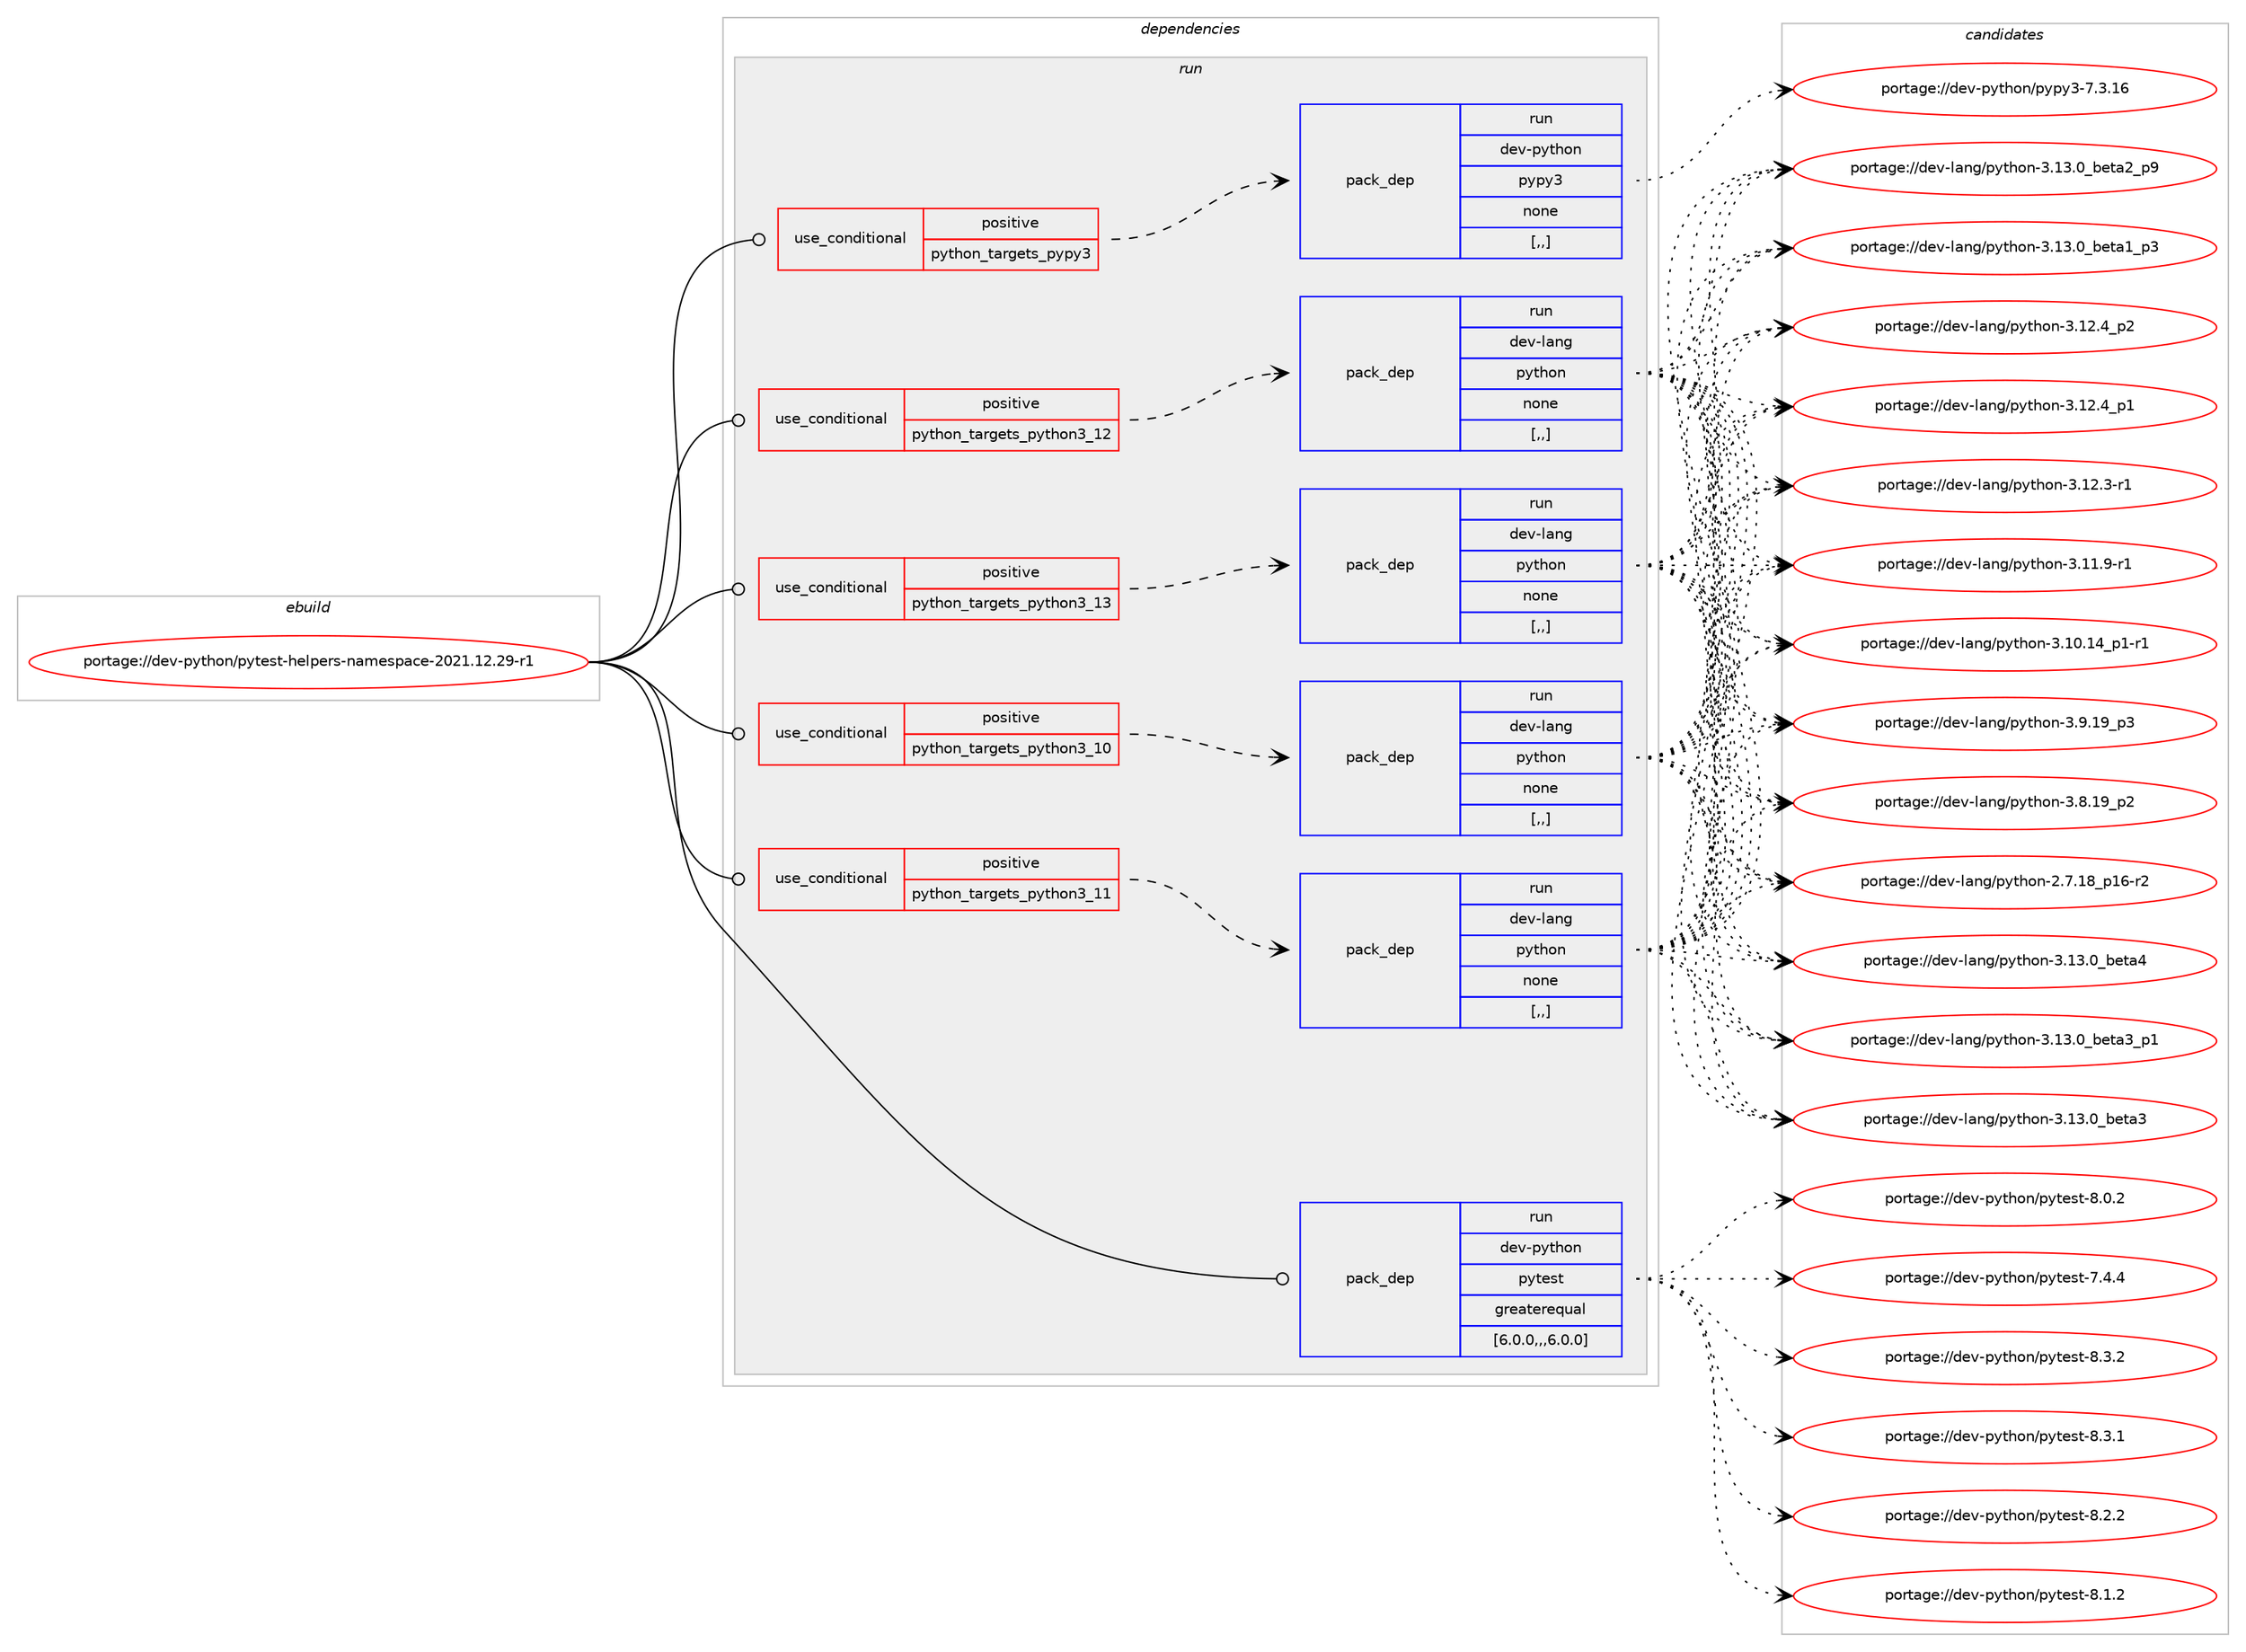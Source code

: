 digraph prolog {

# *************
# Graph options
# *************

newrank=true;
concentrate=true;
compound=true;
graph [rankdir=LR,fontname=Helvetica,fontsize=10,ranksep=1.5];#, ranksep=2.5, nodesep=0.2];
edge  [arrowhead=vee];
node  [fontname=Helvetica,fontsize=10];

# **********
# The ebuild
# **********

subgraph cluster_leftcol {
color=gray;
label=<<i>ebuild</i>>;
id [label="portage://dev-python/pytest-helpers-namespace-2021.12.29-r1", color=red, width=4, href="../dev-python/pytest-helpers-namespace-2021.12.29-r1.svg"];
}

# ****************
# The dependencies
# ****************

subgraph cluster_midcol {
color=gray;
label=<<i>dependencies</i>>;
subgraph cluster_compile {
fillcolor="#eeeeee";
style=filled;
label=<<i>compile</i>>;
}
subgraph cluster_compileandrun {
fillcolor="#eeeeee";
style=filled;
label=<<i>compile and run</i>>;
}
subgraph cluster_run {
fillcolor="#eeeeee";
style=filled;
label=<<i>run</i>>;
subgraph cond37961 {
dependency159310 [label=<<TABLE BORDER="0" CELLBORDER="1" CELLSPACING="0" CELLPADDING="4"><TR><TD ROWSPAN="3" CELLPADDING="10">use_conditional</TD></TR><TR><TD>positive</TD></TR><TR><TD>python_targets_pypy3</TD></TR></TABLE>>, shape=none, color=red];
subgraph pack120079 {
dependency159311 [label=<<TABLE BORDER="0" CELLBORDER="1" CELLSPACING="0" CELLPADDING="4" WIDTH="220"><TR><TD ROWSPAN="6" CELLPADDING="30">pack_dep</TD></TR><TR><TD WIDTH="110">run</TD></TR><TR><TD>dev-python</TD></TR><TR><TD>pypy3</TD></TR><TR><TD>none</TD></TR><TR><TD>[,,]</TD></TR></TABLE>>, shape=none, color=blue];
}
dependency159310:e -> dependency159311:w [weight=20,style="dashed",arrowhead="vee"];
}
id:e -> dependency159310:w [weight=20,style="solid",arrowhead="odot"];
subgraph cond37962 {
dependency159312 [label=<<TABLE BORDER="0" CELLBORDER="1" CELLSPACING="0" CELLPADDING="4"><TR><TD ROWSPAN="3" CELLPADDING="10">use_conditional</TD></TR><TR><TD>positive</TD></TR><TR><TD>python_targets_python3_10</TD></TR></TABLE>>, shape=none, color=red];
subgraph pack120080 {
dependency159313 [label=<<TABLE BORDER="0" CELLBORDER="1" CELLSPACING="0" CELLPADDING="4" WIDTH="220"><TR><TD ROWSPAN="6" CELLPADDING="30">pack_dep</TD></TR><TR><TD WIDTH="110">run</TD></TR><TR><TD>dev-lang</TD></TR><TR><TD>python</TD></TR><TR><TD>none</TD></TR><TR><TD>[,,]</TD></TR></TABLE>>, shape=none, color=blue];
}
dependency159312:e -> dependency159313:w [weight=20,style="dashed",arrowhead="vee"];
}
id:e -> dependency159312:w [weight=20,style="solid",arrowhead="odot"];
subgraph cond37963 {
dependency159314 [label=<<TABLE BORDER="0" CELLBORDER="1" CELLSPACING="0" CELLPADDING="4"><TR><TD ROWSPAN="3" CELLPADDING="10">use_conditional</TD></TR><TR><TD>positive</TD></TR><TR><TD>python_targets_python3_11</TD></TR></TABLE>>, shape=none, color=red];
subgraph pack120081 {
dependency159315 [label=<<TABLE BORDER="0" CELLBORDER="1" CELLSPACING="0" CELLPADDING="4" WIDTH="220"><TR><TD ROWSPAN="6" CELLPADDING="30">pack_dep</TD></TR><TR><TD WIDTH="110">run</TD></TR><TR><TD>dev-lang</TD></TR><TR><TD>python</TD></TR><TR><TD>none</TD></TR><TR><TD>[,,]</TD></TR></TABLE>>, shape=none, color=blue];
}
dependency159314:e -> dependency159315:w [weight=20,style="dashed",arrowhead="vee"];
}
id:e -> dependency159314:w [weight=20,style="solid",arrowhead="odot"];
subgraph cond37964 {
dependency159316 [label=<<TABLE BORDER="0" CELLBORDER="1" CELLSPACING="0" CELLPADDING="4"><TR><TD ROWSPAN="3" CELLPADDING="10">use_conditional</TD></TR><TR><TD>positive</TD></TR><TR><TD>python_targets_python3_12</TD></TR></TABLE>>, shape=none, color=red];
subgraph pack120082 {
dependency159317 [label=<<TABLE BORDER="0" CELLBORDER="1" CELLSPACING="0" CELLPADDING="4" WIDTH="220"><TR><TD ROWSPAN="6" CELLPADDING="30">pack_dep</TD></TR><TR><TD WIDTH="110">run</TD></TR><TR><TD>dev-lang</TD></TR><TR><TD>python</TD></TR><TR><TD>none</TD></TR><TR><TD>[,,]</TD></TR></TABLE>>, shape=none, color=blue];
}
dependency159316:e -> dependency159317:w [weight=20,style="dashed",arrowhead="vee"];
}
id:e -> dependency159316:w [weight=20,style="solid",arrowhead="odot"];
subgraph cond37965 {
dependency159318 [label=<<TABLE BORDER="0" CELLBORDER="1" CELLSPACING="0" CELLPADDING="4"><TR><TD ROWSPAN="3" CELLPADDING="10">use_conditional</TD></TR><TR><TD>positive</TD></TR><TR><TD>python_targets_python3_13</TD></TR></TABLE>>, shape=none, color=red];
subgraph pack120083 {
dependency159319 [label=<<TABLE BORDER="0" CELLBORDER="1" CELLSPACING="0" CELLPADDING="4" WIDTH="220"><TR><TD ROWSPAN="6" CELLPADDING="30">pack_dep</TD></TR><TR><TD WIDTH="110">run</TD></TR><TR><TD>dev-lang</TD></TR><TR><TD>python</TD></TR><TR><TD>none</TD></TR><TR><TD>[,,]</TD></TR></TABLE>>, shape=none, color=blue];
}
dependency159318:e -> dependency159319:w [weight=20,style="dashed",arrowhead="vee"];
}
id:e -> dependency159318:w [weight=20,style="solid",arrowhead="odot"];
subgraph pack120084 {
dependency159320 [label=<<TABLE BORDER="0" CELLBORDER="1" CELLSPACING="0" CELLPADDING="4" WIDTH="220"><TR><TD ROWSPAN="6" CELLPADDING="30">pack_dep</TD></TR><TR><TD WIDTH="110">run</TD></TR><TR><TD>dev-python</TD></TR><TR><TD>pytest</TD></TR><TR><TD>greaterequal</TD></TR><TR><TD>[6.0.0,,,6.0.0]</TD></TR></TABLE>>, shape=none, color=blue];
}
id:e -> dependency159320:w [weight=20,style="solid",arrowhead="odot"];
}
}

# **************
# The candidates
# **************

subgraph cluster_choices {
rank=same;
color=gray;
label=<<i>candidates</i>>;

subgraph choice120079 {
color=black;
nodesep=1;
choice10010111845112121116104111110471121211121215145554651464954 [label="portage://dev-python/pypy3-7.3.16", color=red, width=4,href="../dev-python/pypy3-7.3.16.svg"];
dependency159311:e -> choice10010111845112121116104111110471121211121215145554651464954:w [style=dotted,weight="100"];
}
subgraph choice120080 {
color=black;
nodesep=1;
choice1001011184510897110103471121211161041111104551464951464895981011169752 [label="portage://dev-lang/python-3.13.0_beta4", color=red, width=4,href="../dev-lang/python-3.13.0_beta4.svg"];
choice10010111845108971101034711212111610411111045514649514648959810111697519511249 [label="portage://dev-lang/python-3.13.0_beta3_p1", color=red, width=4,href="../dev-lang/python-3.13.0_beta3_p1.svg"];
choice1001011184510897110103471121211161041111104551464951464895981011169751 [label="portage://dev-lang/python-3.13.0_beta3", color=red, width=4,href="../dev-lang/python-3.13.0_beta3.svg"];
choice10010111845108971101034711212111610411111045514649514648959810111697509511257 [label="portage://dev-lang/python-3.13.0_beta2_p9", color=red, width=4,href="../dev-lang/python-3.13.0_beta2_p9.svg"];
choice10010111845108971101034711212111610411111045514649514648959810111697499511251 [label="portage://dev-lang/python-3.13.0_beta1_p3", color=red, width=4,href="../dev-lang/python-3.13.0_beta1_p3.svg"];
choice100101118451089711010347112121116104111110455146495046529511250 [label="portage://dev-lang/python-3.12.4_p2", color=red, width=4,href="../dev-lang/python-3.12.4_p2.svg"];
choice100101118451089711010347112121116104111110455146495046529511249 [label="portage://dev-lang/python-3.12.4_p1", color=red, width=4,href="../dev-lang/python-3.12.4_p1.svg"];
choice100101118451089711010347112121116104111110455146495046514511449 [label="portage://dev-lang/python-3.12.3-r1", color=red, width=4,href="../dev-lang/python-3.12.3-r1.svg"];
choice100101118451089711010347112121116104111110455146494946574511449 [label="portage://dev-lang/python-3.11.9-r1", color=red, width=4,href="../dev-lang/python-3.11.9-r1.svg"];
choice100101118451089711010347112121116104111110455146494846495295112494511449 [label="portage://dev-lang/python-3.10.14_p1-r1", color=red, width=4,href="../dev-lang/python-3.10.14_p1-r1.svg"];
choice100101118451089711010347112121116104111110455146574649579511251 [label="portage://dev-lang/python-3.9.19_p3", color=red, width=4,href="../dev-lang/python-3.9.19_p3.svg"];
choice100101118451089711010347112121116104111110455146564649579511250 [label="portage://dev-lang/python-3.8.19_p2", color=red, width=4,href="../dev-lang/python-3.8.19_p2.svg"];
choice100101118451089711010347112121116104111110455046554649569511249544511450 [label="portage://dev-lang/python-2.7.18_p16-r2", color=red, width=4,href="../dev-lang/python-2.7.18_p16-r2.svg"];
dependency159313:e -> choice1001011184510897110103471121211161041111104551464951464895981011169752:w [style=dotted,weight="100"];
dependency159313:e -> choice10010111845108971101034711212111610411111045514649514648959810111697519511249:w [style=dotted,weight="100"];
dependency159313:e -> choice1001011184510897110103471121211161041111104551464951464895981011169751:w [style=dotted,weight="100"];
dependency159313:e -> choice10010111845108971101034711212111610411111045514649514648959810111697509511257:w [style=dotted,weight="100"];
dependency159313:e -> choice10010111845108971101034711212111610411111045514649514648959810111697499511251:w [style=dotted,weight="100"];
dependency159313:e -> choice100101118451089711010347112121116104111110455146495046529511250:w [style=dotted,weight="100"];
dependency159313:e -> choice100101118451089711010347112121116104111110455146495046529511249:w [style=dotted,weight="100"];
dependency159313:e -> choice100101118451089711010347112121116104111110455146495046514511449:w [style=dotted,weight="100"];
dependency159313:e -> choice100101118451089711010347112121116104111110455146494946574511449:w [style=dotted,weight="100"];
dependency159313:e -> choice100101118451089711010347112121116104111110455146494846495295112494511449:w [style=dotted,weight="100"];
dependency159313:e -> choice100101118451089711010347112121116104111110455146574649579511251:w [style=dotted,weight="100"];
dependency159313:e -> choice100101118451089711010347112121116104111110455146564649579511250:w [style=dotted,weight="100"];
dependency159313:e -> choice100101118451089711010347112121116104111110455046554649569511249544511450:w [style=dotted,weight="100"];
}
subgraph choice120081 {
color=black;
nodesep=1;
choice1001011184510897110103471121211161041111104551464951464895981011169752 [label="portage://dev-lang/python-3.13.0_beta4", color=red, width=4,href="../dev-lang/python-3.13.0_beta4.svg"];
choice10010111845108971101034711212111610411111045514649514648959810111697519511249 [label="portage://dev-lang/python-3.13.0_beta3_p1", color=red, width=4,href="../dev-lang/python-3.13.0_beta3_p1.svg"];
choice1001011184510897110103471121211161041111104551464951464895981011169751 [label="portage://dev-lang/python-3.13.0_beta3", color=red, width=4,href="../dev-lang/python-3.13.0_beta3.svg"];
choice10010111845108971101034711212111610411111045514649514648959810111697509511257 [label="portage://dev-lang/python-3.13.0_beta2_p9", color=red, width=4,href="../dev-lang/python-3.13.0_beta2_p9.svg"];
choice10010111845108971101034711212111610411111045514649514648959810111697499511251 [label="portage://dev-lang/python-3.13.0_beta1_p3", color=red, width=4,href="../dev-lang/python-3.13.0_beta1_p3.svg"];
choice100101118451089711010347112121116104111110455146495046529511250 [label="portage://dev-lang/python-3.12.4_p2", color=red, width=4,href="../dev-lang/python-3.12.4_p2.svg"];
choice100101118451089711010347112121116104111110455146495046529511249 [label="portage://dev-lang/python-3.12.4_p1", color=red, width=4,href="../dev-lang/python-3.12.4_p1.svg"];
choice100101118451089711010347112121116104111110455146495046514511449 [label="portage://dev-lang/python-3.12.3-r1", color=red, width=4,href="../dev-lang/python-3.12.3-r1.svg"];
choice100101118451089711010347112121116104111110455146494946574511449 [label="portage://dev-lang/python-3.11.9-r1", color=red, width=4,href="../dev-lang/python-3.11.9-r1.svg"];
choice100101118451089711010347112121116104111110455146494846495295112494511449 [label="portage://dev-lang/python-3.10.14_p1-r1", color=red, width=4,href="../dev-lang/python-3.10.14_p1-r1.svg"];
choice100101118451089711010347112121116104111110455146574649579511251 [label="portage://dev-lang/python-3.9.19_p3", color=red, width=4,href="../dev-lang/python-3.9.19_p3.svg"];
choice100101118451089711010347112121116104111110455146564649579511250 [label="portage://dev-lang/python-3.8.19_p2", color=red, width=4,href="../dev-lang/python-3.8.19_p2.svg"];
choice100101118451089711010347112121116104111110455046554649569511249544511450 [label="portage://dev-lang/python-2.7.18_p16-r2", color=red, width=4,href="../dev-lang/python-2.7.18_p16-r2.svg"];
dependency159315:e -> choice1001011184510897110103471121211161041111104551464951464895981011169752:w [style=dotted,weight="100"];
dependency159315:e -> choice10010111845108971101034711212111610411111045514649514648959810111697519511249:w [style=dotted,weight="100"];
dependency159315:e -> choice1001011184510897110103471121211161041111104551464951464895981011169751:w [style=dotted,weight="100"];
dependency159315:e -> choice10010111845108971101034711212111610411111045514649514648959810111697509511257:w [style=dotted,weight="100"];
dependency159315:e -> choice10010111845108971101034711212111610411111045514649514648959810111697499511251:w [style=dotted,weight="100"];
dependency159315:e -> choice100101118451089711010347112121116104111110455146495046529511250:w [style=dotted,weight="100"];
dependency159315:e -> choice100101118451089711010347112121116104111110455146495046529511249:w [style=dotted,weight="100"];
dependency159315:e -> choice100101118451089711010347112121116104111110455146495046514511449:w [style=dotted,weight="100"];
dependency159315:e -> choice100101118451089711010347112121116104111110455146494946574511449:w [style=dotted,weight="100"];
dependency159315:e -> choice100101118451089711010347112121116104111110455146494846495295112494511449:w [style=dotted,weight="100"];
dependency159315:e -> choice100101118451089711010347112121116104111110455146574649579511251:w [style=dotted,weight="100"];
dependency159315:e -> choice100101118451089711010347112121116104111110455146564649579511250:w [style=dotted,weight="100"];
dependency159315:e -> choice100101118451089711010347112121116104111110455046554649569511249544511450:w [style=dotted,weight="100"];
}
subgraph choice120082 {
color=black;
nodesep=1;
choice1001011184510897110103471121211161041111104551464951464895981011169752 [label="portage://dev-lang/python-3.13.0_beta4", color=red, width=4,href="../dev-lang/python-3.13.0_beta4.svg"];
choice10010111845108971101034711212111610411111045514649514648959810111697519511249 [label="portage://dev-lang/python-3.13.0_beta3_p1", color=red, width=4,href="../dev-lang/python-3.13.0_beta3_p1.svg"];
choice1001011184510897110103471121211161041111104551464951464895981011169751 [label="portage://dev-lang/python-3.13.0_beta3", color=red, width=4,href="../dev-lang/python-3.13.0_beta3.svg"];
choice10010111845108971101034711212111610411111045514649514648959810111697509511257 [label="portage://dev-lang/python-3.13.0_beta2_p9", color=red, width=4,href="../dev-lang/python-3.13.0_beta2_p9.svg"];
choice10010111845108971101034711212111610411111045514649514648959810111697499511251 [label="portage://dev-lang/python-3.13.0_beta1_p3", color=red, width=4,href="../dev-lang/python-3.13.0_beta1_p3.svg"];
choice100101118451089711010347112121116104111110455146495046529511250 [label="portage://dev-lang/python-3.12.4_p2", color=red, width=4,href="../dev-lang/python-3.12.4_p2.svg"];
choice100101118451089711010347112121116104111110455146495046529511249 [label="portage://dev-lang/python-3.12.4_p1", color=red, width=4,href="../dev-lang/python-3.12.4_p1.svg"];
choice100101118451089711010347112121116104111110455146495046514511449 [label="portage://dev-lang/python-3.12.3-r1", color=red, width=4,href="../dev-lang/python-3.12.3-r1.svg"];
choice100101118451089711010347112121116104111110455146494946574511449 [label="portage://dev-lang/python-3.11.9-r1", color=red, width=4,href="../dev-lang/python-3.11.9-r1.svg"];
choice100101118451089711010347112121116104111110455146494846495295112494511449 [label="portage://dev-lang/python-3.10.14_p1-r1", color=red, width=4,href="../dev-lang/python-3.10.14_p1-r1.svg"];
choice100101118451089711010347112121116104111110455146574649579511251 [label="portage://dev-lang/python-3.9.19_p3", color=red, width=4,href="../dev-lang/python-3.9.19_p3.svg"];
choice100101118451089711010347112121116104111110455146564649579511250 [label="portage://dev-lang/python-3.8.19_p2", color=red, width=4,href="../dev-lang/python-3.8.19_p2.svg"];
choice100101118451089711010347112121116104111110455046554649569511249544511450 [label="portage://dev-lang/python-2.7.18_p16-r2", color=red, width=4,href="../dev-lang/python-2.7.18_p16-r2.svg"];
dependency159317:e -> choice1001011184510897110103471121211161041111104551464951464895981011169752:w [style=dotted,weight="100"];
dependency159317:e -> choice10010111845108971101034711212111610411111045514649514648959810111697519511249:w [style=dotted,weight="100"];
dependency159317:e -> choice1001011184510897110103471121211161041111104551464951464895981011169751:w [style=dotted,weight="100"];
dependency159317:e -> choice10010111845108971101034711212111610411111045514649514648959810111697509511257:w [style=dotted,weight="100"];
dependency159317:e -> choice10010111845108971101034711212111610411111045514649514648959810111697499511251:w [style=dotted,weight="100"];
dependency159317:e -> choice100101118451089711010347112121116104111110455146495046529511250:w [style=dotted,weight="100"];
dependency159317:e -> choice100101118451089711010347112121116104111110455146495046529511249:w [style=dotted,weight="100"];
dependency159317:e -> choice100101118451089711010347112121116104111110455146495046514511449:w [style=dotted,weight="100"];
dependency159317:e -> choice100101118451089711010347112121116104111110455146494946574511449:w [style=dotted,weight="100"];
dependency159317:e -> choice100101118451089711010347112121116104111110455146494846495295112494511449:w [style=dotted,weight="100"];
dependency159317:e -> choice100101118451089711010347112121116104111110455146574649579511251:w [style=dotted,weight="100"];
dependency159317:e -> choice100101118451089711010347112121116104111110455146564649579511250:w [style=dotted,weight="100"];
dependency159317:e -> choice100101118451089711010347112121116104111110455046554649569511249544511450:w [style=dotted,weight="100"];
}
subgraph choice120083 {
color=black;
nodesep=1;
choice1001011184510897110103471121211161041111104551464951464895981011169752 [label="portage://dev-lang/python-3.13.0_beta4", color=red, width=4,href="../dev-lang/python-3.13.0_beta4.svg"];
choice10010111845108971101034711212111610411111045514649514648959810111697519511249 [label="portage://dev-lang/python-3.13.0_beta3_p1", color=red, width=4,href="../dev-lang/python-3.13.0_beta3_p1.svg"];
choice1001011184510897110103471121211161041111104551464951464895981011169751 [label="portage://dev-lang/python-3.13.0_beta3", color=red, width=4,href="../dev-lang/python-3.13.0_beta3.svg"];
choice10010111845108971101034711212111610411111045514649514648959810111697509511257 [label="portage://dev-lang/python-3.13.0_beta2_p9", color=red, width=4,href="../dev-lang/python-3.13.0_beta2_p9.svg"];
choice10010111845108971101034711212111610411111045514649514648959810111697499511251 [label="portage://dev-lang/python-3.13.0_beta1_p3", color=red, width=4,href="../dev-lang/python-3.13.0_beta1_p3.svg"];
choice100101118451089711010347112121116104111110455146495046529511250 [label="portage://dev-lang/python-3.12.4_p2", color=red, width=4,href="../dev-lang/python-3.12.4_p2.svg"];
choice100101118451089711010347112121116104111110455146495046529511249 [label="portage://dev-lang/python-3.12.4_p1", color=red, width=4,href="../dev-lang/python-3.12.4_p1.svg"];
choice100101118451089711010347112121116104111110455146495046514511449 [label="portage://dev-lang/python-3.12.3-r1", color=red, width=4,href="../dev-lang/python-3.12.3-r1.svg"];
choice100101118451089711010347112121116104111110455146494946574511449 [label="portage://dev-lang/python-3.11.9-r1", color=red, width=4,href="../dev-lang/python-3.11.9-r1.svg"];
choice100101118451089711010347112121116104111110455146494846495295112494511449 [label="portage://dev-lang/python-3.10.14_p1-r1", color=red, width=4,href="../dev-lang/python-3.10.14_p1-r1.svg"];
choice100101118451089711010347112121116104111110455146574649579511251 [label="portage://dev-lang/python-3.9.19_p3", color=red, width=4,href="../dev-lang/python-3.9.19_p3.svg"];
choice100101118451089711010347112121116104111110455146564649579511250 [label="portage://dev-lang/python-3.8.19_p2", color=red, width=4,href="../dev-lang/python-3.8.19_p2.svg"];
choice100101118451089711010347112121116104111110455046554649569511249544511450 [label="portage://dev-lang/python-2.7.18_p16-r2", color=red, width=4,href="../dev-lang/python-2.7.18_p16-r2.svg"];
dependency159319:e -> choice1001011184510897110103471121211161041111104551464951464895981011169752:w [style=dotted,weight="100"];
dependency159319:e -> choice10010111845108971101034711212111610411111045514649514648959810111697519511249:w [style=dotted,weight="100"];
dependency159319:e -> choice1001011184510897110103471121211161041111104551464951464895981011169751:w [style=dotted,weight="100"];
dependency159319:e -> choice10010111845108971101034711212111610411111045514649514648959810111697509511257:w [style=dotted,weight="100"];
dependency159319:e -> choice10010111845108971101034711212111610411111045514649514648959810111697499511251:w [style=dotted,weight="100"];
dependency159319:e -> choice100101118451089711010347112121116104111110455146495046529511250:w [style=dotted,weight="100"];
dependency159319:e -> choice100101118451089711010347112121116104111110455146495046529511249:w [style=dotted,weight="100"];
dependency159319:e -> choice100101118451089711010347112121116104111110455146495046514511449:w [style=dotted,weight="100"];
dependency159319:e -> choice100101118451089711010347112121116104111110455146494946574511449:w [style=dotted,weight="100"];
dependency159319:e -> choice100101118451089711010347112121116104111110455146494846495295112494511449:w [style=dotted,weight="100"];
dependency159319:e -> choice100101118451089711010347112121116104111110455146574649579511251:w [style=dotted,weight="100"];
dependency159319:e -> choice100101118451089711010347112121116104111110455146564649579511250:w [style=dotted,weight="100"];
dependency159319:e -> choice100101118451089711010347112121116104111110455046554649569511249544511450:w [style=dotted,weight="100"];
}
subgraph choice120084 {
color=black;
nodesep=1;
choice1001011184511212111610411111047112121116101115116455646514650 [label="portage://dev-python/pytest-8.3.2", color=red, width=4,href="../dev-python/pytest-8.3.2.svg"];
choice1001011184511212111610411111047112121116101115116455646514649 [label="portage://dev-python/pytest-8.3.1", color=red, width=4,href="../dev-python/pytest-8.3.1.svg"];
choice1001011184511212111610411111047112121116101115116455646504650 [label="portage://dev-python/pytest-8.2.2", color=red, width=4,href="../dev-python/pytest-8.2.2.svg"];
choice1001011184511212111610411111047112121116101115116455646494650 [label="portage://dev-python/pytest-8.1.2", color=red, width=4,href="../dev-python/pytest-8.1.2.svg"];
choice1001011184511212111610411111047112121116101115116455646484650 [label="portage://dev-python/pytest-8.0.2", color=red, width=4,href="../dev-python/pytest-8.0.2.svg"];
choice1001011184511212111610411111047112121116101115116455546524652 [label="portage://dev-python/pytest-7.4.4", color=red, width=4,href="../dev-python/pytest-7.4.4.svg"];
dependency159320:e -> choice1001011184511212111610411111047112121116101115116455646514650:w [style=dotted,weight="100"];
dependency159320:e -> choice1001011184511212111610411111047112121116101115116455646514649:w [style=dotted,weight="100"];
dependency159320:e -> choice1001011184511212111610411111047112121116101115116455646504650:w [style=dotted,weight="100"];
dependency159320:e -> choice1001011184511212111610411111047112121116101115116455646494650:w [style=dotted,weight="100"];
dependency159320:e -> choice1001011184511212111610411111047112121116101115116455646484650:w [style=dotted,weight="100"];
dependency159320:e -> choice1001011184511212111610411111047112121116101115116455546524652:w [style=dotted,weight="100"];
}
}

}
